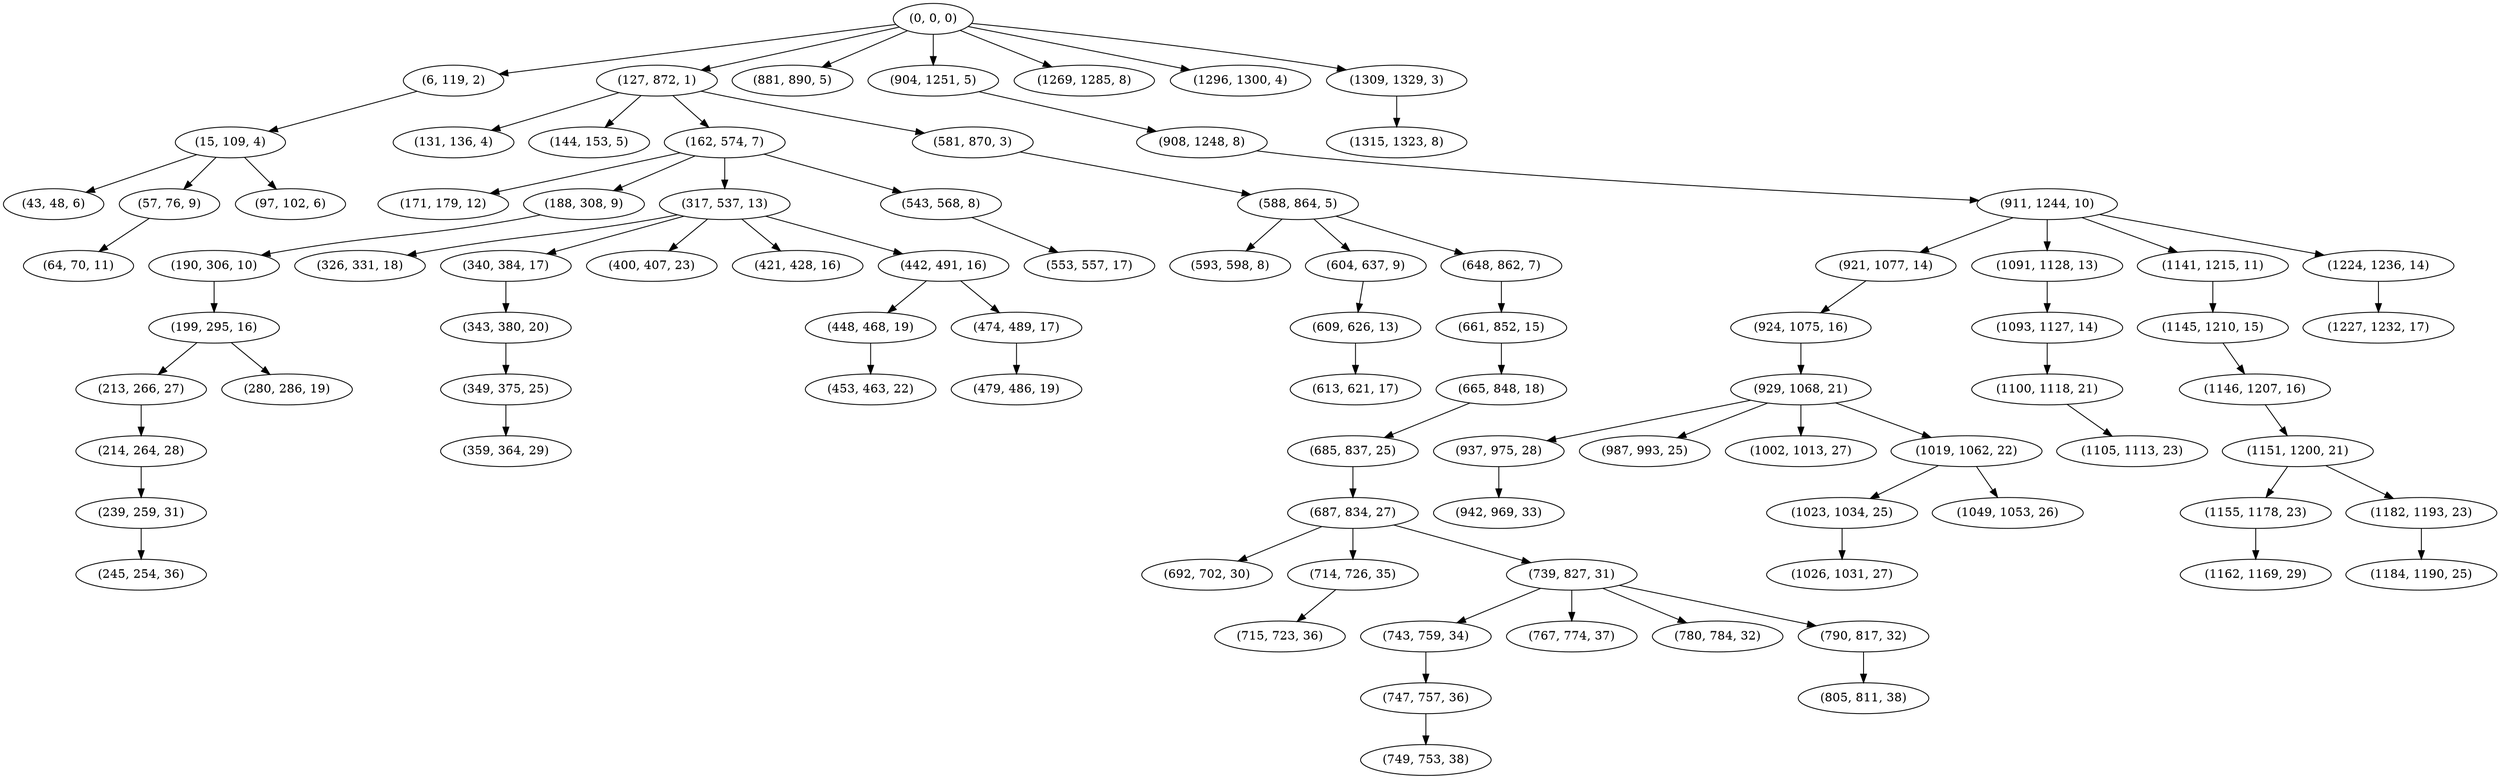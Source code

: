 digraph tree {
    "(0, 0, 0)";
    "(6, 119, 2)";
    "(15, 109, 4)";
    "(43, 48, 6)";
    "(57, 76, 9)";
    "(64, 70, 11)";
    "(97, 102, 6)";
    "(127, 872, 1)";
    "(131, 136, 4)";
    "(144, 153, 5)";
    "(162, 574, 7)";
    "(171, 179, 12)";
    "(188, 308, 9)";
    "(190, 306, 10)";
    "(199, 295, 16)";
    "(213, 266, 27)";
    "(214, 264, 28)";
    "(239, 259, 31)";
    "(245, 254, 36)";
    "(280, 286, 19)";
    "(317, 537, 13)";
    "(326, 331, 18)";
    "(340, 384, 17)";
    "(343, 380, 20)";
    "(349, 375, 25)";
    "(359, 364, 29)";
    "(400, 407, 23)";
    "(421, 428, 16)";
    "(442, 491, 16)";
    "(448, 468, 19)";
    "(453, 463, 22)";
    "(474, 489, 17)";
    "(479, 486, 19)";
    "(543, 568, 8)";
    "(553, 557, 17)";
    "(581, 870, 3)";
    "(588, 864, 5)";
    "(593, 598, 8)";
    "(604, 637, 9)";
    "(609, 626, 13)";
    "(613, 621, 17)";
    "(648, 862, 7)";
    "(661, 852, 15)";
    "(665, 848, 18)";
    "(685, 837, 25)";
    "(687, 834, 27)";
    "(692, 702, 30)";
    "(714, 726, 35)";
    "(715, 723, 36)";
    "(739, 827, 31)";
    "(743, 759, 34)";
    "(747, 757, 36)";
    "(749, 753, 38)";
    "(767, 774, 37)";
    "(780, 784, 32)";
    "(790, 817, 32)";
    "(805, 811, 38)";
    "(881, 890, 5)";
    "(904, 1251, 5)";
    "(908, 1248, 8)";
    "(911, 1244, 10)";
    "(921, 1077, 14)";
    "(924, 1075, 16)";
    "(929, 1068, 21)";
    "(937, 975, 28)";
    "(942, 969, 33)";
    "(987, 993, 25)";
    "(1002, 1013, 27)";
    "(1019, 1062, 22)";
    "(1023, 1034, 25)";
    "(1026, 1031, 27)";
    "(1049, 1053, 26)";
    "(1091, 1128, 13)";
    "(1093, 1127, 14)";
    "(1100, 1118, 21)";
    "(1105, 1113, 23)";
    "(1141, 1215, 11)";
    "(1145, 1210, 15)";
    "(1146, 1207, 16)";
    "(1151, 1200, 21)";
    "(1155, 1178, 23)";
    "(1162, 1169, 29)";
    "(1182, 1193, 23)";
    "(1184, 1190, 25)";
    "(1224, 1236, 14)";
    "(1227, 1232, 17)";
    "(1269, 1285, 8)";
    "(1296, 1300, 4)";
    "(1309, 1329, 3)";
    "(1315, 1323, 8)";
    "(0, 0, 0)" -> "(6, 119, 2)";
    "(0, 0, 0)" -> "(127, 872, 1)";
    "(0, 0, 0)" -> "(881, 890, 5)";
    "(0, 0, 0)" -> "(904, 1251, 5)";
    "(0, 0, 0)" -> "(1269, 1285, 8)";
    "(0, 0, 0)" -> "(1296, 1300, 4)";
    "(0, 0, 0)" -> "(1309, 1329, 3)";
    "(6, 119, 2)" -> "(15, 109, 4)";
    "(15, 109, 4)" -> "(43, 48, 6)";
    "(15, 109, 4)" -> "(57, 76, 9)";
    "(15, 109, 4)" -> "(97, 102, 6)";
    "(57, 76, 9)" -> "(64, 70, 11)";
    "(127, 872, 1)" -> "(131, 136, 4)";
    "(127, 872, 1)" -> "(144, 153, 5)";
    "(127, 872, 1)" -> "(162, 574, 7)";
    "(127, 872, 1)" -> "(581, 870, 3)";
    "(162, 574, 7)" -> "(171, 179, 12)";
    "(162, 574, 7)" -> "(188, 308, 9)";
    "(162, 574, 7)" -> "(317, 537, 13)";
    "(162, 574, 7)" -> "(543, 568, 8)";
    "(188, 308, 9)" -> "(190, 306, 10)";
    "(190, 306, 10)" -> "(199, 295, 16)";
    "(199, 295, 16)" -> "(213, 266, 27)";
    "(199, 295, 16)" -> "(280, 286, 19)";
    "(213, 266, 27)" -> "(214, 264, 28)";
    "(214, 264, 28)" -> "(239, 259, 31)";
    "(239, 259, 31)" -> "(245, 254, 36)";
    "(317, 537, 13)" -> "(326, 331, 18)";
    "(317, 537, 13)" -> "(340, 384, 17)";
    "(317, 537, 13)" -> "(400, 407, 23)";
    "(317, 537, 13)" -> "(421, 428, 16)";
    "(317, 537, 13)" -> "(442, 491, 16)";
    "(340, 384, 17)" -> "(343, 380, 20)";
    "(343, 380, 20)" -> "(349, 375, 25)";
    "(349, 375, 25)" -> "(359, 364, 29)";
    "(442, 491, 16)" -> "(448, 468, 19)";
    "(442, 491, 16)" -> "(474, 489, 17)";
    "(448, 468, 19)" -> "(453, 463, 22)";
    "(474, 489, 17)" -> "(479, 486, 19)";
    "(543, 568, 8)" -> "(553, 557, 17)";
    "(581, 870, 3)" -> "(588, 864, 5)";
    "(588, 864, 5)" -> "(593, 598, 8)";
    "(588, 864, 5)" -> "(604, 637, 9)";
    "(588, 864, 5)" -> "(648, 862, 7)";
    "(604, 637, 9)" -> "(609, 626, 13)";
    "(609, 626, 13)" -> "(613, 621, 17)";
    "(648, 862, 7)" -> "(661, 852, 15)";
    "(661, 852, 15)" -> "(665, 848, 18)";
    "(665, 848, 18)" -> "(685, 837, 25)";
    "(685, 837, 25)" -> "(687, 834, 27)";
    "(687, 834, 27)" -> "(692, 702, 30)";
    "(687, 834, 27)" -> "(714, 726, 35)";
    "(687, 834, 27)" -> "(739, 827, 31)";
    "(714, 726, 35)" -> "(715, 723, 36)";
    "(739, 827, 31)" -> "(743, 759, 34)";
    "(739, 827, 31)" -> "(767, 774, 37)";
    "(739, 827, 31)" -> "(780, 784, 32)";
    "(739, 827, 31)" -> "(790, 817, 32)";
    "(743, 759, 34)" -> "(747, 757, 36)";
    "(747, 757, 36)" -> "(749, 753, 38)";
    "(790, 817, 32)" -> "(805, 811, 38)";
    "(904, 1251, 5)" -> "(908, 1248, 8)";
    "(908, 1248, 8)" -> "(911, 1244, 10)";
    "(911, 1244, 10)" -> "(921, 1077, 14)";
    "(911, 1244, 10)" -> "(1091, 1128, 13)";
    "(911, 1244, 10)" -> "(1141, 1215, 11)";
    "(911, 1244, 10)" -> "(1224, 1236, 14)";
    "(921, 1077, 14)" -> "(924, 1075, 16)";
    "(924, 1075, 16)" -> "(929, 1068, 21)";
    "(929, 1068, 21)" -> "(937, 975, 28)";
    "(929, 1068, 21)" -> "(987, 993, 25)";
    "(929, 1068, 21)" -> "(1002, 1013, 27)";
    "(929, 1068, 21)" -> "(1019, 1062, 22)";
    "(937, 975, 28)" -> "(942, 969, 33)";
    "(1019, 1062, 22)" -> "(1023, 1034, 25)";
    "(1019, 1062, 22)" -> "(1049, 1053, 26)";
    "(1023, 1034, 25)" -> "(1026, 1031, 27)";
    "(1091, 1128, 13)" -> "(1093, 1127, 14)";
    "(1093, 1127, 14)" -> "(1100, 1118, 21)";
    "(1100, 1118, 21)" -> "(1105, 1113, 23)";
    "(1141, 1215, 11)" -> "(1145, 1210, 15)";
    "(1145, 1210, 15)" -> "(1146, 1207, 16)";
    "(1146, 1207, 16)" -> "(1151, 1200, 21)";
    "(1151, 1200, 21)" -> "(1155, 1178, 23)";
    "(1151, 1200, 21)" -> "(1182, 1193, 23)";
    "(1155, 1178, 23)" -> "(1162, 1169, 29)";
    "(1182, 1193, 23)" -> "(1184, 1190, 25)";
    "(1224, 1236, 14)" -> "(1227, 1232, 17)";
    "(1309, 1329, 3)" -> "(1315, 1323, 8)";
}
